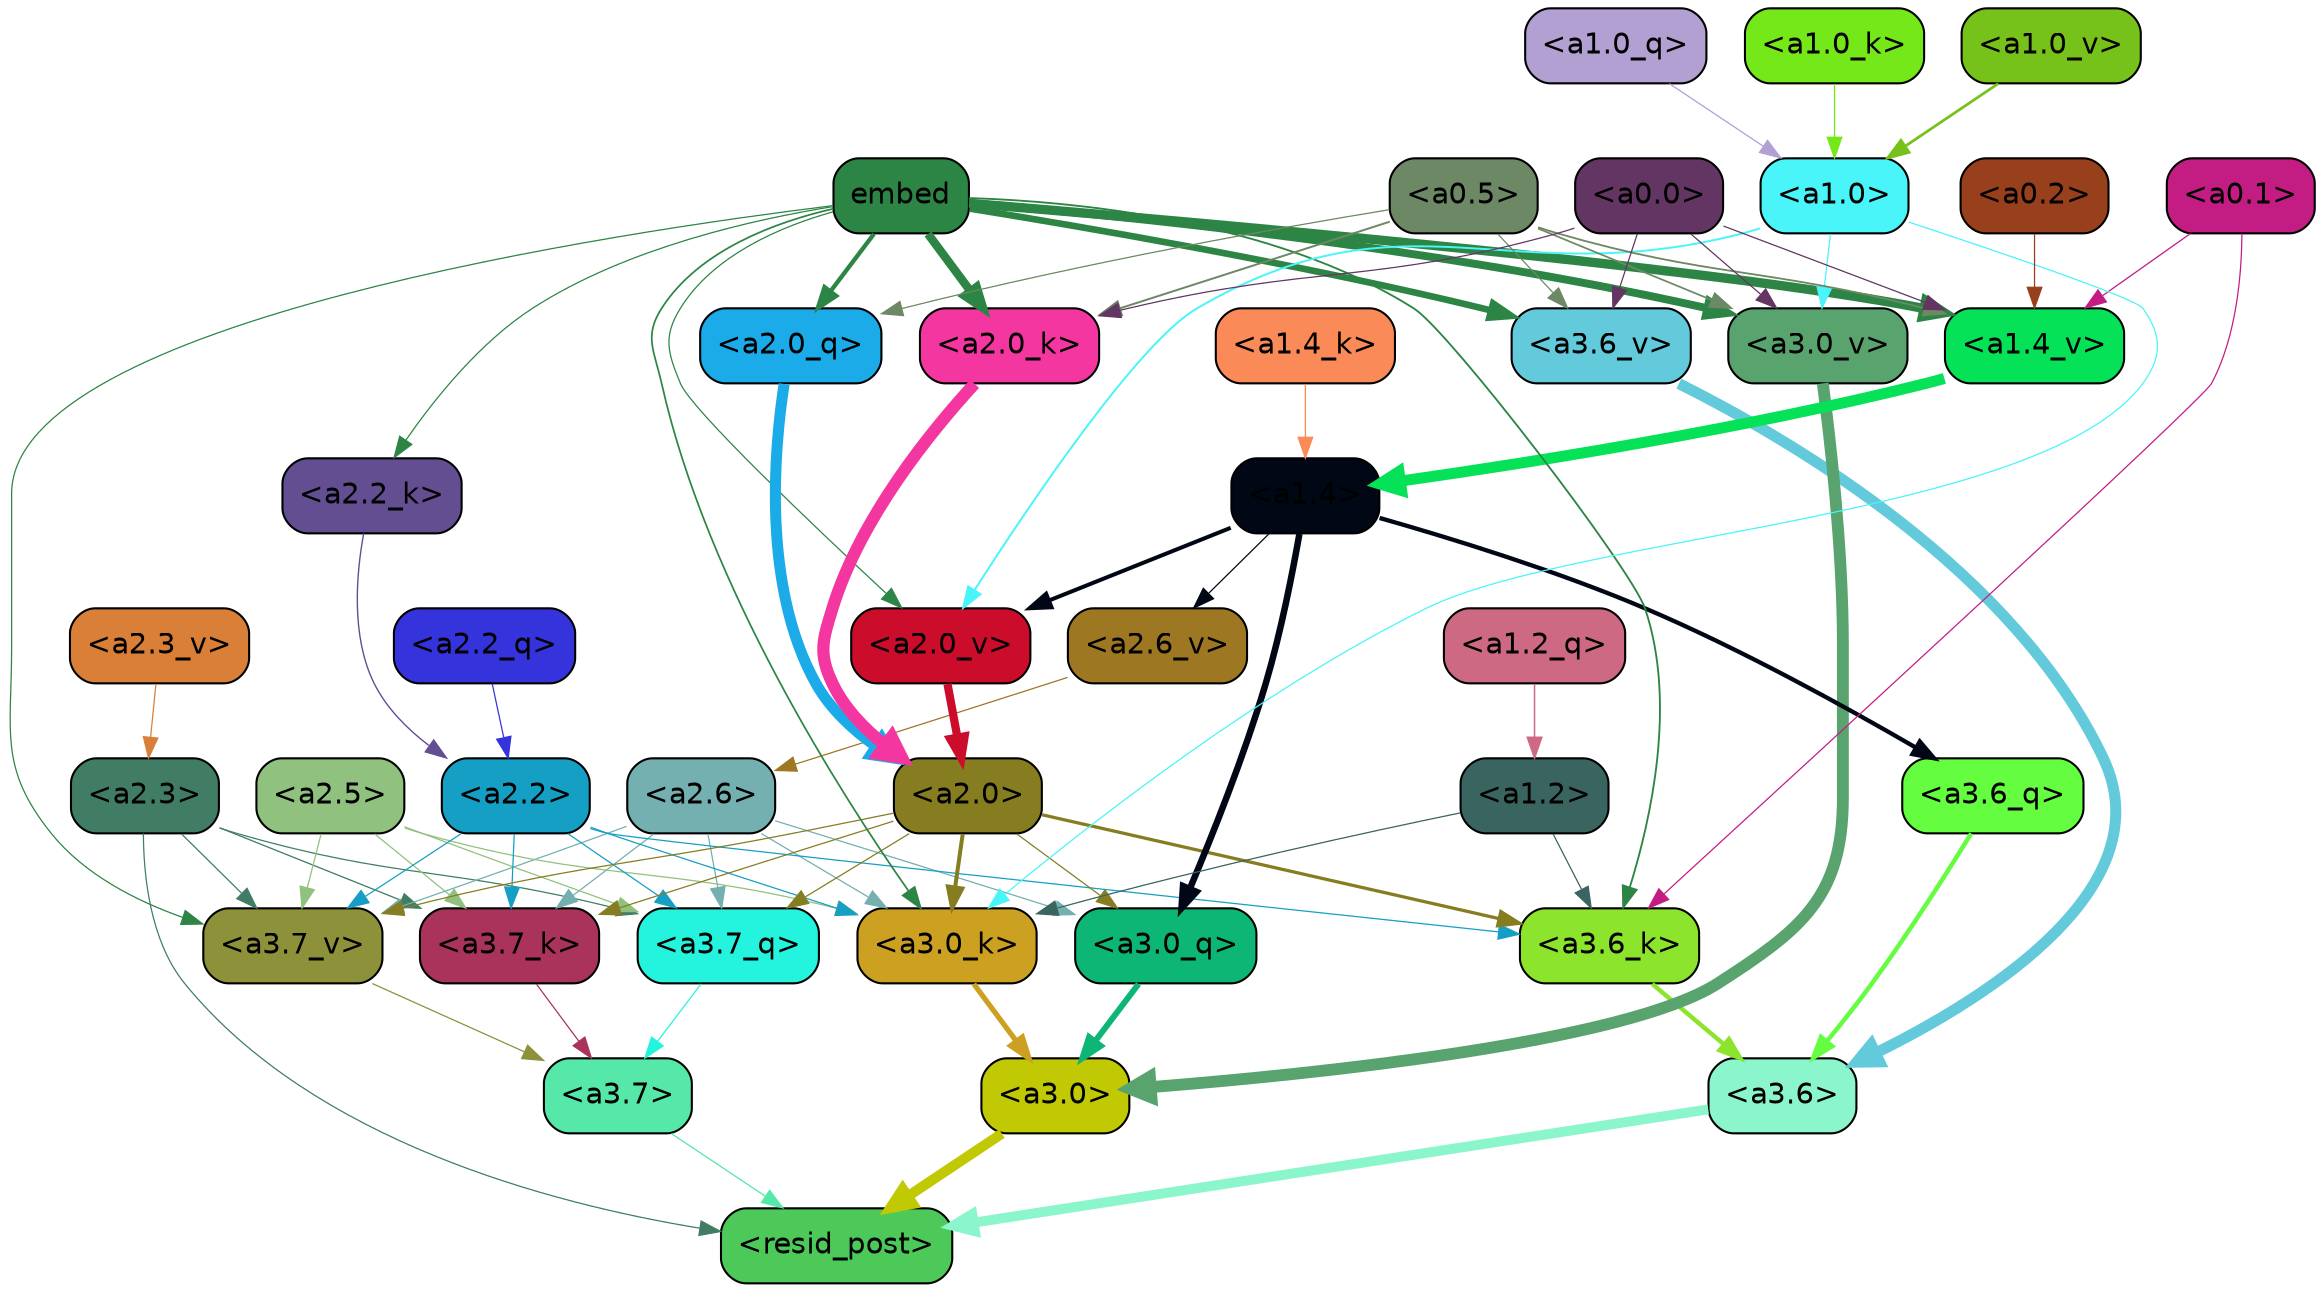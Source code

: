 strict digraph "" {
	graph [bgcolor=transparent,
		layout=dot,
		overlap=false,
		splines=true
	];
	"<a3.7>"	[color=black,
		fillcolor="#56e8a8",
		fontname=Helvetica,
		shape=box,
		style="filled, rounded"];
	"<resid_post>"	[color=black,
		fillcolor="#4dc959",
		fontname=Helvetica,
		shape=box,
		style="filled, rounded"];
	"<a3.7>" -> "<resid_post>"	[color="#56e8a8",
		penwidth=0.6];
	"<a3.6>"	[color=black,
		fillcolor="#8bf5cb",
		fontname=Helvetica,
		shape=box,
		style="filled, rounded"];
	"<a3.6>" -> "<resid_post>"	[color="#8bf5cb",
		penwidth=4.751592040061951];
	"<a3.0>"	[color=black,
		fillcolor="#c0c903",
		fontname=Helvetica,
		shape=box,
		style="filled, rounded"];
	"<a3.0>" -> "<resid_post>"	[color="#c0c903",
		penwidth=4.904066681861877];
	"<a2.3>"	[color=black,
		fillcolor="#417d65",
		fontname=Helvetica,
		shape=box,
		style="filled, rounded"];
	"<a2.3>" -> "<resid_post>"	[color="#417d65",
		penwidth=0.6];
	"<a3.7_q>"	[color=black,
		fillcolor="#24f4dd",
		fontname=Helvetica,
		shape=box,
		style="filled, rounded"];
	"<a2.3>" -> "<a3.7_q>"	[color="#417d65",
		penwidth=0.6];
	"<a3.7_k>"	[color=black,
		fillcolor="#a9335b",
		fontname=Helvetica,
		shape=box,
		style="filled, rounded"];
	"<a2.3>" -> "<a3.7_k>"	[color="#417d65",
		penwidth=0.6069068089127541];
	"<a3.7_v>"	[color=black,
		fillcolor="#8c913a",
		fontname=Helvetica,
		shape=box,
		style="filled, rounded"];
	"<a2.3>" -> "<a3.7_v>"	[color="#417d65",
		penwidth=0.6];
	"<a3.7_q>" -> "<a3.7>"	[color="#24f4dd",
		penwidth=0.6];
	"<a3.6_q>"	[color=black,
		fillcolor="#65fd40",
		fontname=Helvetica,
		shape=box,
		style="filled, rounded"];
	"<a3.6_q>" -> "<a3.6>"	[color="#65fd40",
		penwidth=2.160832464694977];
	"<a3.0_q>"	[color=black,
		fillcolor="#0eb675",
		fontname=Helvetica,
		shape=box,
		style="filled, rounded"];
	"<a3.0_q>" -> "<a3.0>"	[color="#0eb675",
		penwidth=2.870753765106201];
	"<a3.7_k>" -> "<a3.7>"	[color="#a9335b",
		penwidth=0.6];
	"<a3.6_k>"	[color=black,
		fillcolor="#8de42d",
		fontname=Helvetica,
		shape=box,
		style="filled, rounded"];
	"<a3.6_k>" -> "<a3.6>"	[color="#8de42d",
		penwidth=2.13908451795578];
	"<a3.0_k>"	[color=black,
		fillcolor="#cca122",
		fontname=Helvetica,
		shape=box,
		style="filled, rounded"];
	"<a3.0_k>" -> "<a3.0>"	[color="#cca122",
		penwidth=2.520303964614868];
	"<a3.7_v>" -> "<a3.7>"	[color="#8c913a",
		penwidth=0.6];
	"<a3.6_v>"	[color=black,
		fillcolor="#63cadb",
		fontname=Helvetica,
		shape=box,
		style="filled, rounded"];
	"<a3.6_v>" -> "<a3.6>"	[color="#63cadb",
		penwidth=5.297133803367615];
	"<a3.0_v>"	[color=black,
		fillcolor="#58a36e",
		fontname=Helvetica,
		shape=box,
		style="filled, rounded"];
	"<a3.0_v>" -> "<a3.0>"	[color="#58a36e",
		penwidth=5.680712580680847];
	"<a2.6>"	[color=black,
		fillcolor="#73b0af",
		fontname=Helvetica,
		shape=box,
		style="filled, rounded"];
	"<a2.6>" -> "<a3.7_q>"	[color="#73b0af",
		penwidth=0.6];
	"<a2.6>" -> "<a3.0_q>"	[color="#73b0af",
		penwidth=0.6];
	"<a2.6>" -> "<a3.7_k>"	[color="#73b0af",
		penwidth=0.6];
	"<a2.6>" -> "<a3.0_k>"	[color="#73b0af",
		penwidth=0.6];
	"<a2.6>" -> "<a3.7_v>"	[color="#73b0af",
		penwidth=0.6];
	"<a2.5>"	[color=black,
		fillcolor="#91c17e",
		fontname=Helvetica,
		shape=box,
		style="filled, rounded"];
	"<a2.5>" -> "<a3.7_q>"	[color="#91c17e",
		penwidth=0.6];
	"<a2.5>" -> "<a3.7_k>"	[color="#91c17e",
		penwidth=0.6];
	"<a2.5>" -> "<a3.0_k>"	[color="#91c17e",
		penwidth=0.6];
	"<a2.5>" -> "<a3.7_v>"	[color="#91c17e",
		penwidth=0.6];
	"<a2.2>"	[color=black,
		fillcolor="#169fc5",
		fontname=Helvetica,
		shape=box,
		style="filled, rounded"];
	"<a2.2>" -> "<a3.7_q>"	[color="#169fc5",
		penwidth=0.6];
	"<a2.2>" -> "<a3.7_k>"	[color="#169fc5",
		penwidth=0.6];
	"<a2.2>" -> "<a3.6_k>"	[color="#169fc5",
		penwidth=0.6];
	"<a2.2>" -> "<a3.0_k>"	[color="#169fc5",
		penwidth=0.6];
	"<a2.2>" -> "<a3.7_v>"	[color="#169fc5",
		penwidth=0.6];
	"<a2.0>"	[color=black,
		fillcolor="#867d21",
		fontname=Helvetica,
		shape=box,
		style="filled, rounded"];
	"<a2.0>" -> "<a3.7_q>"	[color="#867d21",
		penwidth=0.6];
	"<a2.0>" -> "<a3.0_q>"	[color="#867d21",
		penwidth=0.6];
	"<a2.0>" -> "<a3.7_k>"	[color="#867d21",
		penwidth=0.6];
	"<a2.0>" -> "<a3.6_k>"	[color="#867d21",
		penwidth=1.564806342124939];
	"<a2.0>" -> "<a3.0_k>"	[color="#867d21",
		penwidth=1.9353990852832794];
	"<a2.0>" -> "<a3.7_v>"	[color="#867d21",
		penwidth=0.6];
	"<a1.4>"	[color=black,
		fillcolor="#010715",
		fontname=Helvetica,
		shape=box,
		style="filled, rounded"];
	"<a1.4>" -> "<a3.6_q>"	[color="#010715",
		penwidth=2.0727532356977463];
	"<a1.4>" -> "<a3.0_q>"	[color="#010715",
		penwidth=3.1279823780059814];
	"<a2.6_v>"	[color=black,
		fillcolor="#9d7722",
		fontname=Helvetica,
		shape=box,
		style="filled, rounded"];
	"<a1.4>" -> "<a2.6_v>"	[color="#010715",
		penwidth=0.6];
	"<a2.0_v>"	[color=black,
		fillcolor="#cb0c2b",
		fontname=Helvetica,
		shape=box,
		style="filled, rounded"];
	"<a1.4>" -> "<a2.0_v>"	[color="#010715",
		penwidth=1.9170897603034973];
	"<a1.2>"	[color=black,
		fillcolor="#39645f",
		fontname=Helvetica,
		shape=box,
		style="filled, rounded"];
	"<a1.2>" -> "<a3.6_k>"	[color="#39645f",
		penwidth=0.6];
	"<a1.2>" -> "<a3.0_k>"	[color="#39645f",
		penwidth=0.6];
	"<a0.1>"	[color=black,
		fillcolor="#c31d84",
		fontname=Helvetica,
		shape=box,
		style="filled, rounded"];
	"<a0.1>" -> "<a3.6_k>"	[color="#c31d84",
		penwidth=0.6];
	"<a1.4_v>"	[color=black,
		fillcolor="#05e258",
		fontname=Helvetica,
		shape=box,
		style="filled, rounded"];
	"<a0.1>" -> "<a1.4_v>"	[color="#c31d84",
		penwidth=0.6202214732766151];
	embed	[color=black,
		fillcolor="#2d8545",
		fontname=Helvetica,
		shape=box,
		style="filled, rounded"];
	embed -> "<a3.6_k>"	[color="#2d8545",
		penwidth=0.8915999233722687];
	embed -> "<a3.0_k>"	[color="#2d8545",
		penwidth=0.832088902592659];
	embed -> "<a3.7_v>"	[color="#2d8545",
		penwidth=0.6];
	embed -> "<a3.6_v>"	[color="#2d8545",
		penwidth=3.1840110421180725];
	embed -> "<a3.0_v>"	[color="#2d8545",
		penwidth=3.8132747188210487];
	"<a2.0_q>"	[color=black,
		fillcolor="#1cabe9",
		fontname=Helvetica,
		shape=box,
		style="filled, rounded"];
	embed -> "<a2.0_q>"	[color="#2d8545",
		penwidth=2.084651827812195];
	"<a2.2_k>"	[color=black,
		fillcolor="#644e92",
		fontname=Helvetica,
		shape=box,
		style="filled, rounded"];
	embed -> "<a2.2_k>"	[color="#2d8545",
		penwidth=0.6];
	"<a2.0_k>"	[color=black,
		fillcolor="#f336a0",
		fontname=Helvetica,
		shape=box,
		style="filled, rounded"];
	embed -> "<a2.0_k>"	[color="#2d8545",
		penwidth=4.084526404738426];
	embed -> "<a2.0_v>"	[color="#2d8545",
		penwidth=0.6];
	embed -> "<a1.4_v>"	[color="#2d8545",
		penwidth=4.4888065457344055];
	"<a1.0>"	[color=black,
		fillcolor="#49f5f8",
		fontname=Helvetica,
		shape=box,
		style="filled, rounded"];
	"<a1.0>" -> "<a3.0_k>"	[color="#49f5f8",
		penwidth=0.6];
	"<a1.0>" -> "<a3.0_v>"	[color="#49f5f8",
		penwidth=0.6];
	"<a1.0>" -> "<a2.0_v>"	[color="#49f5f8",
		penwidth=0.9450988052412868];
	"<a0.5>"	[color=black,
		fillcolor="#6c8864",
		fontname=Helvetica,
		shape=box,
		style="filled, rounded"];
	"<a0.5>" -> "<a3.6_v>"	[color="#6c8864",
		penwidth=0.6];
	"<a0.5>" -> "<a3.0_v>"	[color="#6c8864",
		penwidth=0.8331108838319778];
	"<a0.5>" -> "<a2.0_q>"	[color="#6c8864",
		penwidth=0.6];
	"<a0.5>" -> "<a2.0_k>"	[color="#6c8864",
		penwidth=0.9412797391414642];
	"<a0.5>" -> "<a1.4_v>"	[color="#6c8864",
		penwidth=0.8757842034101486];
	"<a0.0>"	[color=black,
		fillcolor="#633563",
		fontname=Helvetica,
		shape=box,
		style="filled, rounded"];
	"<a0.0>" -> "<a3.6_v>"	[color="#633563",
		penwidth=0.6];
	"<a0.0>" -> "<a3.0_v>"	[color="#633563",
		penwidth=0.6];
	"<a0.0>" -> "<a2.0_k>"	[color="#633563",
		penwidth=0.6];
	"<a0.0>" -> "<a1.4_v>"	[color="#633563",
		penwidth=0.6];
	"<a2.2_q>"	[color=black,
		fillcolor="#3433dc",
		fontname=Helvetica,
		shape=box,
		style="filled, rounded"];
	"<a2.2_q>" -> "<a2.2>"	[color="#3433dc",
		penwidth=0.6];
	"<a2.0_q>" -> "<a2.0>"	[color="#1cabe9",
		penwidth=5.29856276512146];
	"<a2.2_k>" -> "<a2.2>"	[color="#644e92",
		penwidth=0.6722683310508728];
	"<a2.0_k>" -> "<a2.0>"	[color="#f336a0",
		penwidth=5.859246134757996];
	"<a2.6_v>" -> "<a2.6>"	[color="#9d7722",
		penwidth=0.6];
	"<a2.3_v>"	[color=black,
		fillcolor="#d97f38",
		fontname=Helvetica,
		shape=box,
		style="filled, rounded"];
	"<a2.3_v>" -> "<a2.3>"	[color="#d97f38",
		penwidth=0.6];
	"<a2.0_v>" -> "<a2.0>"	[color="#cb0c2b",
		penwidth=3.9621697664260864];
	"<a1.2_q>"	[color=black,
		fillcolor="#cd6982",
		fontname=Helvetica,
		shape=box,
		style="filled, rounded"];
	"<a1.2_q>" -> "<a1.2>"	[color="#cd6982",
		penwidth=0.7185482024215162];
	"<a1.0_q>"	[color=black,
		fillcolor="#b2a0d3",
		fontname=Helvetica,
		shape=box,
		style="filled, rounded"];
	"<a1.0_q>" -> "<a1.0>"	[color="#b2a0d3",
		penwidth=0.6];
	"<a1.4_k>"	[color=black,
		fillcolor="#fa8b58",
		fontname=Helvetica,
		shape=box,
		style="filled, rounded"];
	"<a1.4_k>" -> "<a1.4>"	[color="#fa8b58",
		penwidth=0.6];
	"<a1.0_k>"	[color=black,
		fillcolor="#74e819",
		fontname=Helvetica,
		shape=box,
		style="filled, rounded"];
	"<a1.0_k>" -> "<a1.0>"	[color="#74e819",
		penwidth=0.6];
	"<a1.4_v>" -> "<a1.4>"	[color="#05e258",
		penwidth=5.280138969421387];
	"<a1.0_v>"	[color=black,
		fillcolor="#77c21a",
		fontname=Helvetica,
		shape=box,
		style="filled, rounded"];
	"<a1.0_v>" -> "<a1.0>"	[color="#77c21a",
		penwidth=1.318962275981903];
	"<a0.2>"	[color=black,
		fillcolor="#983f1b",
		fontname=Helvetica,
		shape=box,
		style="filled, rounded"];
	"<a0.2>" -> "<a1.4_v>"	[color="#983f1b",
		penwidth=0.6];
}
